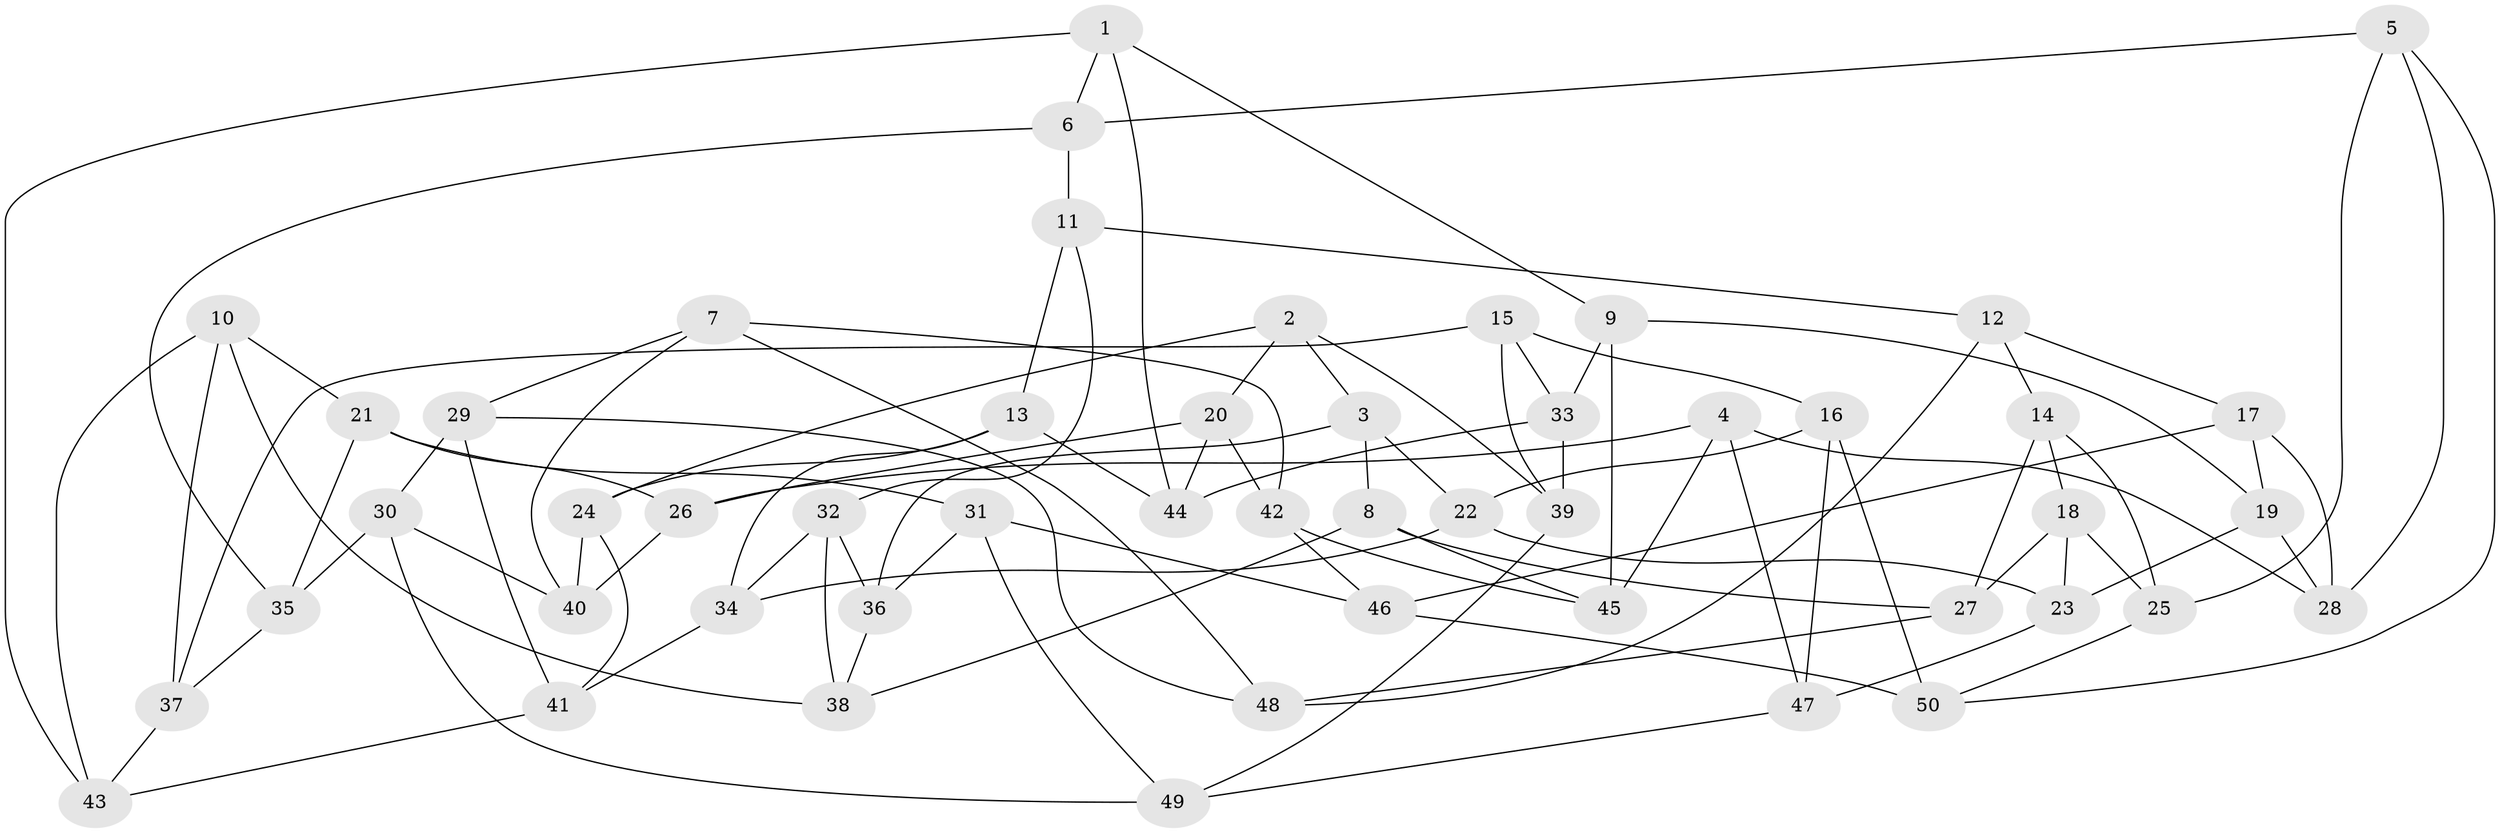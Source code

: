 // Generated by graph-tools (version 1.1) at 2025/11/02/27/25 16:11:49]
// undirected, 50 vertices, 100 edges
graph export_dot {
graph [start="1"]
  node [color=gray90,style=filled];
  1;
  2;
  3;
  4;
  5;
  6;
  7;
  8;
  9;
  10;
  11;
  12;
  13;
  14;
  15;
  16;
  17;
  18;
  19;
  20;
  21;
  22;
  23;
  24;
  25;
  26;
  27;
  28;
  29;
  30;
  31;
  32;
  33;
  34;
  35;
  36;
  37;
  38;
  39;
  40;
  41;
  42;
  43;
  44;
  45;
  46;
  47;
  48;
  49;
  50;
  1 -- 44;
  1 -- 9;
  1 -- 43;
  1 -- 6;
  2 -- 20;
  2 -- 39;
  2 -- 3;
  2 -- 24;
  3 -- 8;
  3 -- 36;
  3 -- 22;
  4 -- 47;
  4 -- 45;
  4 -- 26;
  4 -- 28;
  5 -- 50;
  5 -- 28;
  5 -- 25;
  5 -- 6;
  6 -- 11;
  6 -- 35;
  7 -- 40;
  7 -- 42;
  7 -- 48;
  7 -- 29;
  8 -- 38;
  8 -- 27;
  8 -- 45;
  9 -- 19;
  9 -- 33;
  9 -- 45;
  10 -- 43;
  10 -- 37;
  10 -- 38;
  10 -- 21;
  11 -- 32;
  11 -- 12;
  11 -- 13;
  12 -- 48;
  12 -- 14;
  12 -- 17;
  13 -- 44;
  13 -- 34;
  13 -- 24;
  14 -- 27;
  14 -- 18;
  14 -- 25;
  15 -- 37;
  15 -- 33;
  15 -- 16;
  15 -- 39;
  16 -- 47;
  16 -- 50;
  16 -- 22;
  17 -- 28;
  17 -- 46;
  17 -- 19;
  18 -- 27;
  18 -- 23;
  18 -- 25;
  19 -- 28;
  19 -- 23;
  20 -- 42;
  20 -- 26;
  20 -- 44;
  21 -- 26;
  21 -- 35;
  21 -- 31;
  22 -- 34;
  22 -- 23;
  23 -- 47;
  24 -- 40;
  24 -- 41;
  25 -- 50;
  26 -- 40;
  27 -- 48;
  29 -- 41;
  29 -- 48;
  29 -- 30;
  30 -- 40;
  30 -- 35;
  30 -- 49;
  31 -- 36;
  31 -- 49;
  31 -- 46;
  32 -- 36;
  32 -- 38;
  32 -- 34;
  33 -- 39;
  33 -- 44;
  34 -- 41;
  35 -- 37;
  36 -- 38;
  37 -- 43;
  39 -- 49;
  41 -- 43;
  42 -- 45;
  42 -- 46;
  46 -- 50;
  47 -- 49;
}
